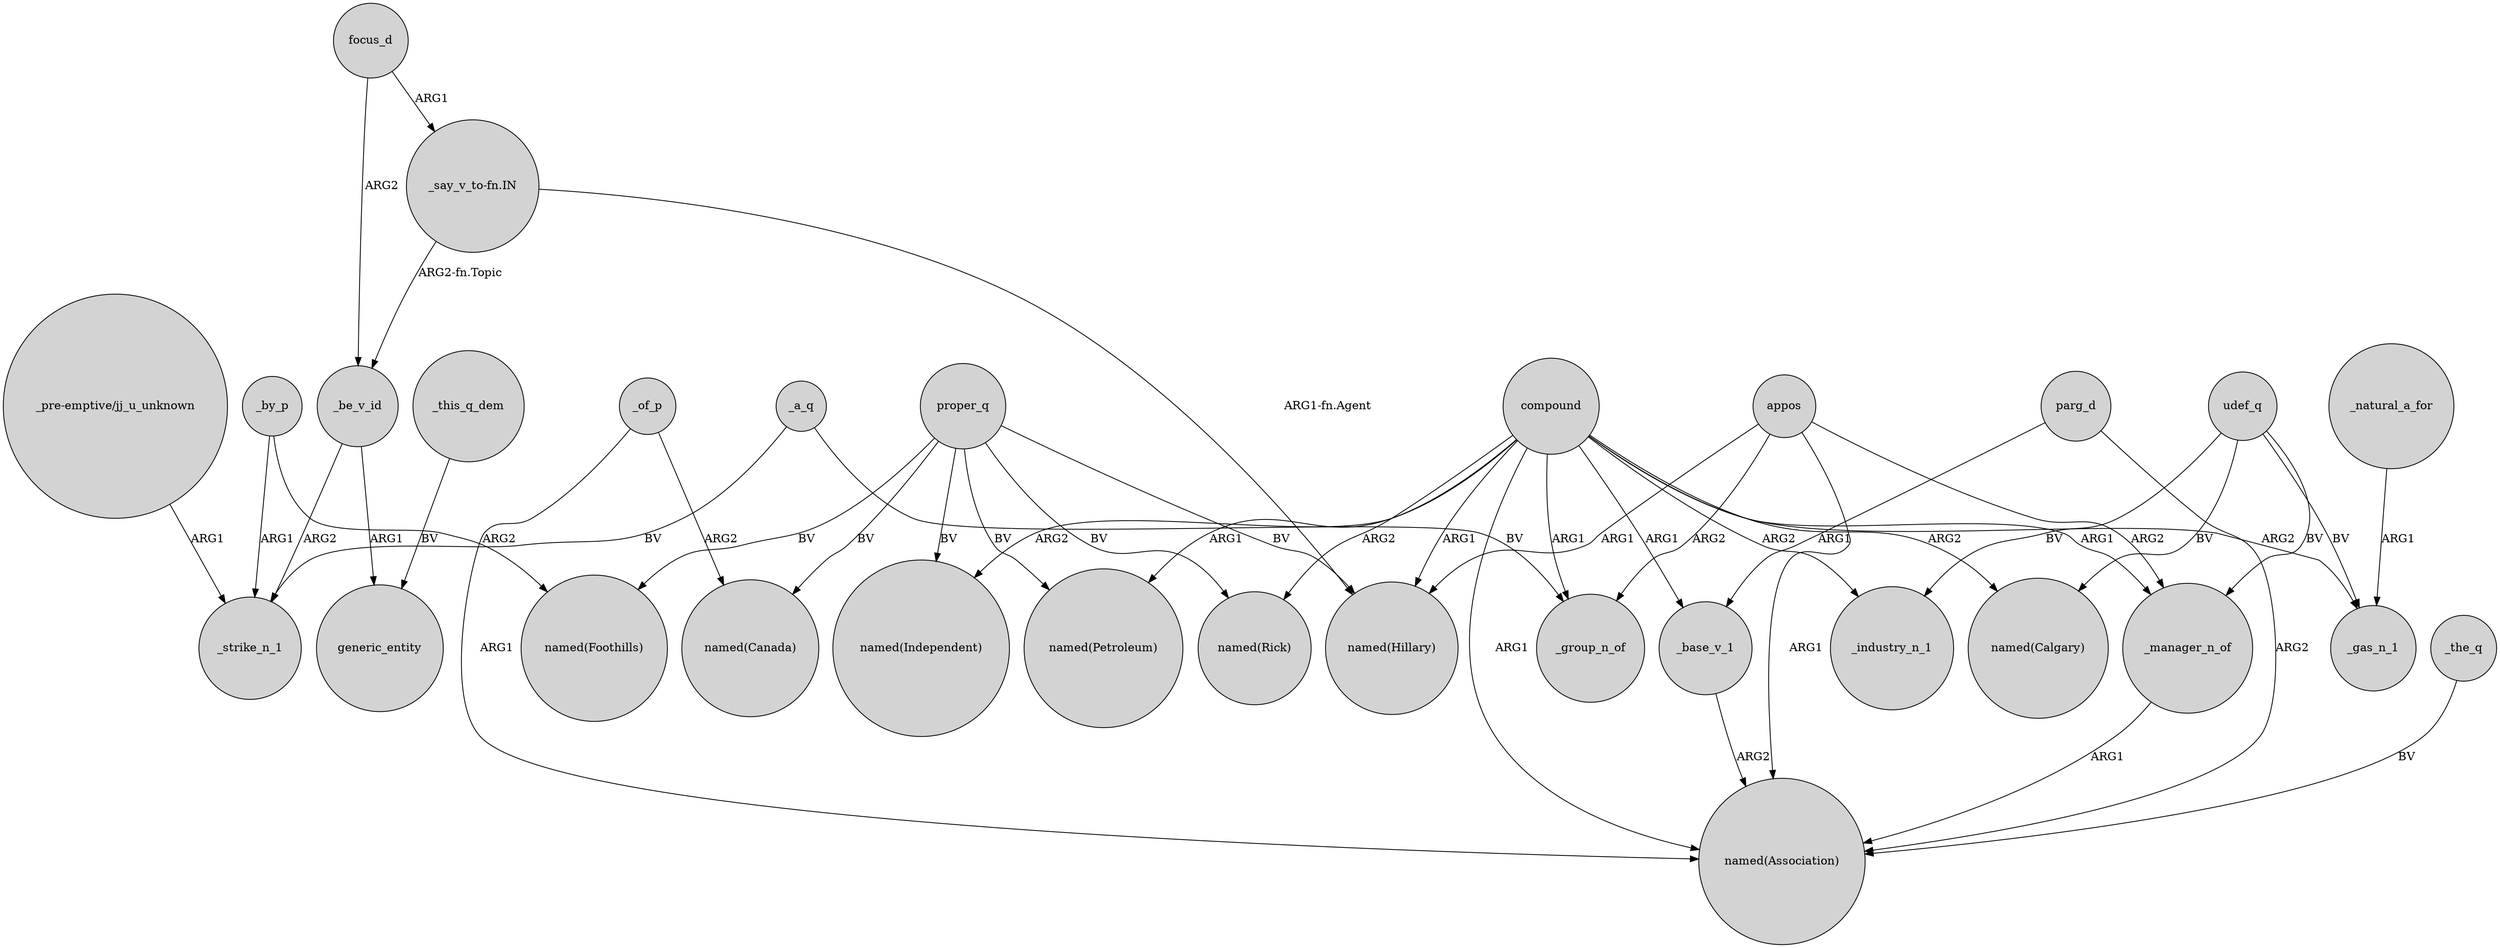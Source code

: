 digraph {
	node [shape=circle style=filled]
	focus_d -> _be_v_id [label=ARG2]
	proper_q -> "named(Petroleum)" [label=BV]
	_be_v_id -> _strike_n_1 [label=ARG2]
	compound -> _manager_n_of [label=ARG1]
	_of_p -> "named(Canada)" [label=ARG2]
	proper_q -> "named(Canada)" [label=BV]
	appos -> "named(Association)" [label=ARG1]
	compound -> "named(Rick)" [label=ARG2]
	_by_p -> _strike_n_1 [label=ARG1]
	_be_v_id -> generic_entity [label=ARG1]
	_a_q -> _strike_n_1 [label=BV]
	compound -> _gas_n_1 [label=ARG2]
	parg_d -> "named(Association)" [label=ARG2]
	compound -> "named(Hillary)" [label=ARG1]
	_manager_n_of -> "named(Association)" [label=ARG1]
	"_say_v_to-fn.IN" -> _be_v_id [label="ARG2-fn.Topic"]
	compound -> "named(Calgary)" [label=ARG2]
	_of_p -> "named(Association)" [label=ARG1]
	_base_v_1 -> "named(Association)" [label=ARG2]
	_this_q_dem -> generic_entity [label=BV]
	compound -> _base_v_1 [label=ARG1]
	compound -> _industry_n_1 [label=ARG2]
	compound -> _group_n_of [label=ARG1]
	"_say_v_to-fn.IN" -> "named(Hillary)" [label="ARG1-fn.Agent"]
	appos -> _group_n_of [label=ARG2]
	compound -> "named(Independent)" [label=ARG2]
	"_pre-emptive/jj_u_unknown" -> _strike_n_1 [label=ARG1]
	udef_q -> _gas_n_1 [label=BV]
	compound -> "named(Petroleum)" [label=ARG1]
	_natural_a_for -> _gas_n_1 [label=ARG1]
	udef_q -> _manager_n_of [label=BV]
	udef_q -> "named(Calgary)" [label=BV]
	proper_q -> "named(Foothills)" [label=BV]
	proper_q -> "named(Hillary)" [label=BV]
	appos -> "named(Hillary)" [label=ARG1]
	_the_q -> "named(Association)" [label=BV]
	parg_d -> _base_v_1 [label=ARG1]
	_a_q -> _group_n_of [label=BV]
	proper_q -> "named(Rick)" [label=BV]
	_by_p -> "named(Foothills)" [label=ARG2]
	compound -> "named(Association)" [label=ARG1]
	appos -> _manager_n_of [label=ARG2]
	proper_q -> "named(Independent)" [label=BV]
	udef_q -> _industry_n_1 [label=BV]
	focus_d -> "_say_v_to-fn.IN" [label=ARG1]
}
